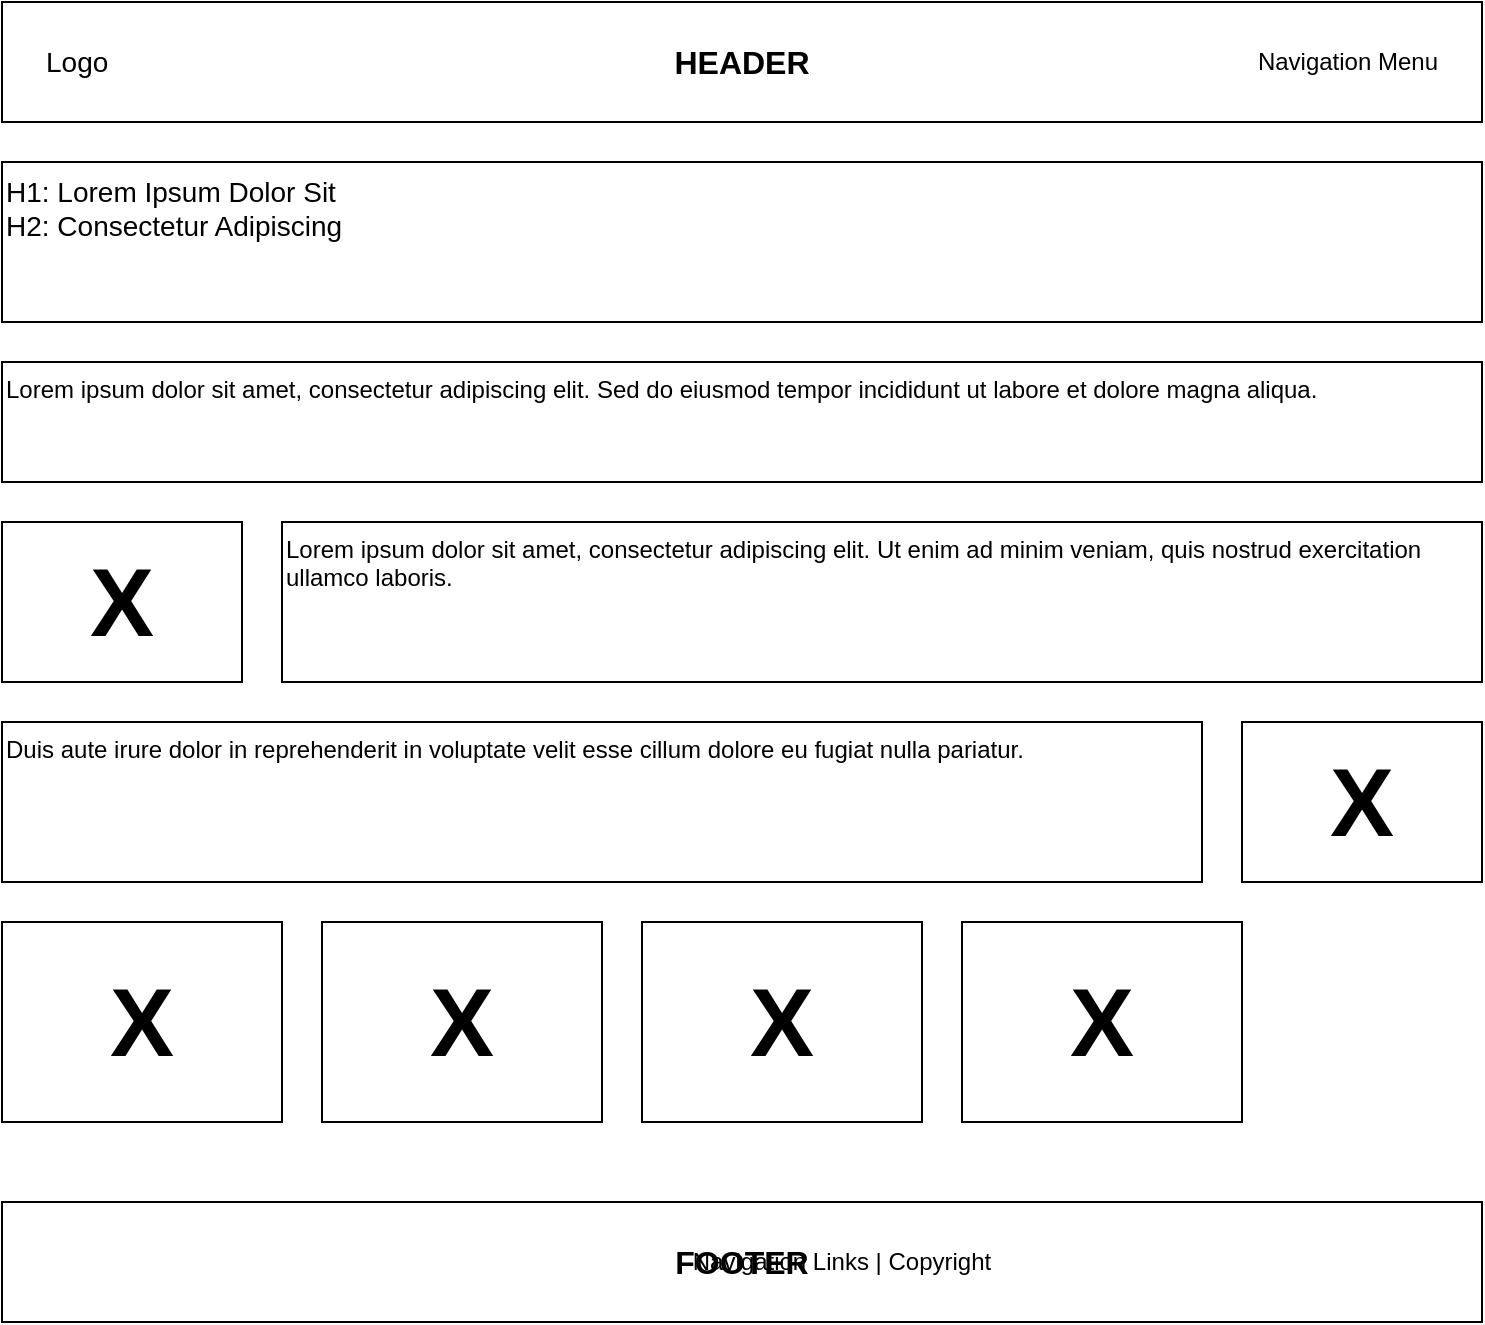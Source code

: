<mxfile>
    <diagram id="home-page" name="Home Page">
        <mxGraphModel dx="837" dy="779" grid="1" gridSize="10" guides="1" tooltips="1" connect="1" arrows="1" fold="1" page="1" pageScale="1" pageWidth="827" pageHeight="1169" math="0" shadow="0">
            <root>
                <mxCell id="0"/>
                <mxCell id="1" parent="0"/>
                <mxCell id="2" value="HEADER" style="rounded=0;whiteSpace=wrap;html=1;fontSize=16;fontStyle=1;fillColor=#ffffff;strokeColor=#000000;" parent="1" vertex="1">
                    <mxGeometry x="40" y="40" width="740" height="60" as="geometry"/>
                </mxCell>
                <mxCell id="3" value="Logo" style="text;html=1;strokeColor=none;fillColor=none;align=left;verticalAlign=middle;whiteSpace=wrap;rounded=0;fontSize=14;" parent="1" vertex="1">
                    <mxGeometry x="60" y="55" width="100" height="30" as="geometry"/>
                </mxCell>
                <mxCell id="4" value="Navigation Menu" style="text;html=1;strokeColor=none;fillColor=none;align=right;verticalAlign=middle;whiteSpace=wrap;rounded=0;fontSize=12;" parent="1" vertex="1">
                    <mxGeometry x="620" y="55" width="140" height="30" as="geometry"/>
                </mxCell>
                <mxCell id="5" value="H1: Lorem Ipsum Dolor Sit&lt;br&gt;H2: Consectetur Adipiscing" style="rounded=0;whiteSpace=wrap;html=1;fontSize=14;align=left;verticalAlign=top;fillColor=#ffffff;strokeColor=#000000;" parent="1" vertex="1">
                    <mxGeometry x="40" y="120" width="740" height="80" as="geometry"/>
                </mxCell>
                <mxCell id="6" value="Lorem ipsum dolor sit amet, consectetur adipiscing elit. Sed do eiusmod tempor incididunt ut labore et dolore magna aliqua." style="rounded=0;whiteSpace=wrap;html=1;fontSize=12;align=left;verticalAlign=top;fillColor=#ffffff;strokeColor=#000000;" parent="1" vertex="1">
                    <mxGeometry x="40" y="220" width="740" height="60" as="geometry"/>
                </mxCell>
                <mxCell id="7" value="X" style="rounded=0;whiteSpace=wrap;html=1;fontSize=48;fillColor=#ffffff;strokeColor=#000000;fontStyle=1" parent="1" vertex="1">
                    <mxGeometry x="40" y="300" width="120" height="80" as="geometry"/>
                </mxCell>
                <mxCell id="8" value="Lorem ipsum dolor sit amet, consectetur adipiscing elit. Ut enim ad minim veniam, quis nostrud exercitation ullamco laboris." style="rounded=0;whiteSpace=wrap;html=1;fontSize=12;align=left;verticalAlign=top;fillColor=#ffffff;strokeColor=#000000;" parent="1" vertex="1">
                    <mxGeometry x="180" y="300" width="600" height="80" as="geometry"/>
                </mxCell>
                <mxCell id="9" value="X" style="rounded=0;whiteSpace=wrap;html=1;fontSize=48;fillColor=#ffffff;strokeColor=#000000;fontStyle=1" parent="1" vertex="1">
                    <mxGeometry x="660" y="400" width="120" height="80" as="geometry"/>
                </mxCell>
                <mxCell id="10" value="Duis aute irure dolor in reprehenderit in voluptate velit esse cillum dolore eu fugiat nulla pariatur." style="rounded=0;whiteSpace=wrap;html=1;fontSize=12;align=left;verticalAlign=top;fillColor=#ffffff;strokeColor=#000000;" parent="1" vertex="1">
                    <mxGeometry x="40" y="400" width="600" height="80" as="geometry"/>
                </mxCell>
                <mxCell id="11" value="X" style="rounded=0;whiteSpace=wrap;html=1;fontSize=48;fillColor=#ffffff;strokeColor=#000000;fontStyle=1" parent="1" vertex="1">
                    <mxGeometry x="40" y="500" width="140" height="100" as="geometry"/>
                </mxCell>
                <mxCell id="12" value="X" style="rounded=0;whiteSpace=wrap;html=1;fontSize=48;fillColor=#ffffff;strokeColor=#000000;fontStyle=1" parent="1" vertex="1">
                    <mxGeometry x="200" y="500" width="140" height="100" as="geometry"/>
                </mxCell>
                <mxCell id="13" value="X" style="rounded=0;whiteSpace=wrap;html=1;fontSize=48;fillColor=#ffffff;strokeColor=#000000;fontStyle=1" parent="1" vertex="1">
                    <mxGeometry x="360" y="500" width="140" height="100" as="geometry"/>
                </mxCell>
                <mxCell id="14" value="X" style="rounded=0;whiteSpace=wrap;html=1;fontSize=48;fillColor=#ffffff;strokeColor=#000000;fontStyle=1" parent="1" vertex="1">
                    <mxGeometry x="520" y="500" width="140" height="100" as="geometry"/>
                </mxCell>
                <mxCell id="15" value="FOOTER" style="rounded=0;whiteSpace=wrap;html=1;fontSize=16;fontStyle=1;fillColor=#ffffff;strokeColor=#000000;" parent="1" vertex="1">
                    <mxGeometry x="40" y="640" width="740" height="60" as="geometry"/>
                </mxCell>
                <mxCell id="16" value="Navigation Links | Copyright" style="text;html=1;strokeColor=none;fillColor=none;align=center;verticalAlign=middle;whiteSpace=wrap;rounded=0;fontSize=12;" parent="1" vertex="1">
                    <mxGeometry x="360" y="655" width="200" height="30" as="geometry"/>
                </mxCell>
            </root>
        </mxGraphModel>
    </diagram>
    <diagram id="about-page" name="About Page">
        <mxGraphModel dx="837" dy="779" grid="1" gridSize="10" guides="1" tooltips="1" connect="1" arrows="1" fold="1" page="1" pageScale="1" pageWidth="827" pageHeight="1169" math="0" shadow="0">
            <root>
                <mxCell id="0"/>
                <mxCell id="1" parent="0"/>
                <mxCell id="2" value="HEADER" style="rounded=0;whiteSpace=wrap;html=1;fontSize=16;fontStyle=1;fillColor=#ffffff;strokeColor=#000000;" parent="1" vertex="1">
                    <mxGeometry x="40" y="40" width="740" height="60" as="geometry"/>
                </mxCell>
                <mxCell id="3" value="H1: Lorem Ipsum Dolor&lt;br&gt;H2: Consectetur Adipiscing" style="rounded=0;whiteSpace=wrap;html=1;fontSize=14;align=left;verticalAlign=top;fillColor=#ffffff;strokeColor=#000000;" parent="1" vertex="1">
                    <mxGeometry x="40" y="120" width="740" height="80" as="geometry"/>
                </mxCell>
                <mxCell id="4" value="X" style="rounded=0;whiteSpace=wrap;html=1;fontSize=48;fillColor=#ffffff;strokeColor=#000000;fontStyle=1" parent="1" vertex="1">
                    <mxGeometry x="40" y="220" width="120" height="80" as="geometry"/>
                </mxCell>
                <mxCell id="5" value="Lorem ipsum dolor sit amet, consectetur adipiscing elit. Sed do eiusmod tempor incididunt ut labore et dolore magna aliqua." style="rounded=0;whiteSpace=wrap;html=1;fontSize=12;align=left;verticalAlign=top;fillColor=#ffffff;strokeColor=#000000;" parent="1" vertex="1">
                    <mxGeometry x="180" y="220" width="600" height="80" as="geometry"/>
                </mxCell>
                <mxCell id="6" value="X" style="rounded=0;whiteSpace=wrap;html=1;fontSize=48;fillColor=#ffffff;strokeColor=#000000;fontStyle=1" parent="1" vertex="1">
                    <mxGeometry x="660" y="320" width="120" height="80" as="geometry"/>
                </mxCell>
                <mxCell id="7" value="Ut enim ad minim veniam, quis nostrud exercitation ullamco laboris nisi ut aliquip ex ea commodo consequat." style="rounded=0;whiteSpace=wrap;html=1;fontSize=12;align=left;verticalAlign=top;fillColor=#ffffff;strokeColor=#000000;" parent="1" vertex="1">
                    <mxGeometry x="40" y="320" width="600" height="80" as="geometry"/>
                </mxCell>
                <mxCell id="8" value="X" style="rounded=0;whiteSpace=wrap;html=1;fontSize=48;fillColor=#ffffff;strokeColor=#000000;fontStyle=1" parent="1" vertex="1">
                    <mxGeometry x="40" y="420" width="140" height="100" as="geometry"/>
                </mxCell>
                <mxCell id="9" value="X" style="rounded=0;whiteSpace=wrap;html=1;fontSize=48;fillColor=#ffffff;strokeColor=#000000;fontStyle=1" parent="1" vertex="1">
                    <mxGeometry x="200" y="420" width="140" height="100" as="geometry"/>
                </mxCell>
                <mxCell id="10" value="X" style="rounded=0;whiteSpace=wrap;html=1;fontSize=48;fillColor=#ffffff;strokeColor=#000000;fontStyle=1" parent="1" vertex="1">
                    <mxGeometry x="360" y="420" width="140" height="100" as="geometry"/>
                </mxCell>
                <mxCell id="11" value="X" style="rounded=0;whiteSpace=wrap;html=1;fontSize=48;fillColor=#ffffff;strokeColor=#000000;fontStyle=1" parent="1" vertex="1">
                    <mxGeometry x="520" y="420" width="140" height="100" as="geometry"/>
                </mxCell>
                <mxCell id="12" value="FOOTER" style="rounded=0;whiteSpace=wrap;html=1;fontSize=16;fontStyle=1;fillColor=#ffffff;strokeColor=#000000;" parent="1" vertex="1">
                    <mxGeometry x="40" y="540" width="740" height="60" as="geometry"/>
                </mxCell>
            </root>
        </mxGraphModel>
    </diagram>
    <diagram id="projects-page" name="Projects Page">
        <mxGraphModel dx="837" dy="779" grid="1" gridSize="10" guides="1" tooltips="1" connect="1" arrows="1" fold="1" page="1" pageScale="1" pageWidth="827" pageHeight="1169" math="0" shadow="0">
            <root>
                <mxCell id="0"/>
                <mxCell id="1" parent="0"/>
                <mxCell id="2" value="HEADER" style="rounded=0;whiteSpace=wrap;html=1;fontSize=16;fontStyle=1;fillColor=#ffffff;strokeColor=#000000;" parent="1" vertex="1">
                    <mxGeometry x="40" y="40" width="740" height="60" as="geometry"/>
                </mxCell>
                <mxCell id="3" value="H1: Lorem Ipsum Project&lt;br&gt;H2: Consectetur Adipiscing" style="rounded=0;whiteSpace=wrap;html=1;fontSize=14;align=left;verticalAlign=top;fillColor=#ffffff;strokeColor=#000000;" parent="1" vertex="1">
                    <mxGeometry x="40" y="120" width="740" height="80" as="geometry"/>
                </mxCell>
                <mxCell id="4" value="X" style="rounded=0;whiteSpace=wrap;html=1;fontSize=48;fillColor=#ffffff;strokeColor=#000000;fontStyle=1" parent="1" vertex="1">
                    <mxGeometry x="660" y="220" width="120" height="80" as="geometry"/>
                </mxCell>
                <mxCell id="5" value="Lorem ipsum dolor sit amet, consectetur adipiscing elit. Sed do eiusmod tempor incididunt ut labore et dolore magna aliqua." style="rounded=0;whiteSpace=wrap;html=1;fontSize=12;align=left;verticalAlign=top;fillColor=#ffffff;strokeColor=#000000;" parent="1" vertex="1">
                    <mxGeometry x="40" y="220" width="600" height="80" as="geometry"/>
                </mxCell>
                <mxCell id="6" value="X" style="rounded=0;whiteSpace=wrap;html=1;fontSize=48;fillColor=#ffffff;strokeColor=#000000;fontStyle=1" parent="1" vertex="1">
                    <mxGeometry x="40" y="320" width="120" height="80" as="geometry"/>
                </mxCell>
                <mxCell id="7" value="Ut enim ad minim veniam, quis nostrud exercitation ullamco laboris nisi ut aliquip ex ea commodo consequat." style="rounded=0;whiteSpace=wrap;html=1;fontSize=12;align=left;verticalAlign=top;fillColor=#ffffff;strokeColor=#000000;" parent="1" vertex="1">
                    <mxGeometry x="180" y="320" width="600" height="80" as="geometry"/>
                </mxCell>
                <mxCell id="8" value="X" style="rounded=0;whiteSpace=wrap;html=1;fontSize=48;fillColor=#ffffff;strokeColor=#000000;fontStyle=1" parent="1" vertex="1">
                    <mxGeometry x="40" y="420" width="140" height="100" as="geometry"/>
                </mxCell>
                <mxCell id="9" value="X" style="rounded=0;whiteSpace=wrap;html=1;fontSize=48;fillColor=#ffffff;strokeColor=#000000;fontStyle=1" parent="1" vertex="1">
                    <mxGeometry x="200" y="420" width="140" height="100" as="geometry"/>
                </mxCell>
                <mxCell id="10" value="X" style="rounded=0;whiteSpace=wrap;html=1;fontSize=48;fillColor=#ffffff;strokeColor=#000000;fontStyle=1" parent="1" vertex="1">
                    <mxGeometry x="360" y="420" width="140" height="100" as="geometry"/>
                </mxCell>
                <mxCell id="11" value="X" style="rounded=0;whiteSpace=wrap;html=1;fontSize=48;fillColor=#ffffff;strokeColor=#000000;fontStyle=1" parent="1" vertex="1">
                    <mxGeometry x="520" y="420" width="140" height="100" as="geometry"/>
                </mxCell>
                <mxCell id="12" value="FOOTER" style="rounded=0;whiteSpace=wrap;html=1;fontSize=16;fontStyle=1" parent="1" vertex="1">
                    <mxGeometry x="40" y="540" width="740" height="60" as="geometry"/>
                </mxCell>
            </root>
        </mxGraphModel>
    </diagram>
    <diagram id="skills-page" name="Skills Page">
        <mxGraphModel dx="837" dy="779" grid="1" gridSize="10" guides="1" tooltips="1" connect="1" arrows="1" fold="1" page="1" pageScale="1" pageWidth="827" pageHeight="1169" math="0" shadow="0">
            <root>
                <mxCell id="0"/>
                <mxCell id="1" parent="0"/>
                <mxCell id="2" value="HEADER" style="rounded=0;whiteSpace=wrap;html=1;fontSize=16;fontStyle=1" parent="1" vertex="1">
                    <mxGeometry x="40" y="40" width="740" height="60" as="geometry"/>
                </mxCell>
                <mxCell id="3" value="H1: Lorem Ipsum Skills&lt;br&gt;H2: Consectetur Adipiscing" style="rounded=0;whiteSpace=wrap;html=1;fontSize=14;align=left;verticalAlign=top;fillColor=#ffffff;strokeColor=#000000;" parent="1" vertex="1">
                    <mxGeometry x="40" y="120" width="740" height="80" as="geometry"/>
                </mxCell>
                <mxCell id="4" value="X" style="rounded=0;whiteSpace=wrap;html=1;fontSize=48;fillColor=#ffffff;strokeColor=#000000;fontStyle=1" parent="1" vertex="1">
                    <mxGeometry x="40" y="220" width="120" height="80" as="geometry"/>
                </mxCell>
                <mxCell id="5" value="Lorem ipsum dolor sit amet, consectetur adipiscing elit. Sed do eiusmod tempor incididunt ut labore et dolore magna aliqua." style="rounded=0;whiteSpace=wrap;html=1;fontSize=12;align=left;verticalAlign=top;fillColor=#ffffff;strokeColor=#000000;" parent="1" vertex="1">
                    <mxGeometry x="180" y="220" width="600" height="80" as="geometry"/>
                </mxCell>
                <mxCell id="6" value="X" style="rounded=0;whiteSpace=wrap;html=1;fontSize=48;fillColor=#ffffff;strokeColor=#000000;fontStyle=1" parent="1" vertex="1">
                    <mxGeometry x="660" y="320" width="120" height="80" as="geometry"/>
                </mxCell>
                <mxCell id="7" value="Ut enim ad minim veniam, quis nostrud exercitation ullamco laboris nisi ut aliquip ex ea commodo consequat." style="rounded=0;whiteSpace=wrap;html=1;fontSize=12;align=left;verticalAlign=top;fillColor=#ffffff;strokeColor=#000000;" parent="1" vertex="1">
                    <mxGeometry x="40" y="320" width="600" height="80" as="geometry"/>
                </mxCell>
                <mxCell id="8" value="X" style="rounded=0;whiteSpace=wrap;html=1;fontSize=48;fillColor=#ffffff;strokeColor=#000000;fontStyle=1" parent="1" vertex="1">
                    <mxGeometry x="40" y="420" width="140" height="100" as="geometry"/>
                </mxCell>
                <mxCell id="9" value="X" style="rounded=0;whiteSpace=wrap;html=1;fontSize=48;fillColor=#ffffff;strokeColor=#000000;fontStyle=1" parent="1" vertex="1">
                    <mxGeometry x="200" y="420" width="140" height="100" as="geometry"/>
                </mxCell>
                <mxCell id="10" value="X" style="rounded=0;whiteSpace=wrap;html=1;fontSize=48;fillColor=#ffffff;strokeColor=#000000;fontStyle=1" parent="1" vertex="1">
                    <mxGeometry x="360" y="420" width="140" height="100" as="geometry"/>
                </mxCell>
                <mxCell id="11" value="X" style="rounded=0;whiteSpace=wrap;html=1;fontSize=48;fillColor=#ffffff;strokeColor=#000000;fontStyle=1" parent="1" vertex="1">
                    <mxGeometry x="520" y="420" width="140" height="100" as="geometry"/>
                </mxCell>
                <mxCell id="12" value="FOOTER" style="rounded=0;whiteSpace=wrap;html=1;fontSize=16;fontStyle=1" parent="1" vertex="1">
                    <mxGeometry x="40" y="540" width="740" height="60" as="geometry"/>
                </mxCell>
            </root>
        </mxGraphModel>
    </diagram>
    <diagram id="contact-page" name="Contact Page">
        <mxGraphModel dx="837" dy="779" grid="1" gridSize="10" guides="1" tooltips="1" connect="1" arrows="1" fold="1" page="1" pageScale="1" pageWidth="827" pageHeight="1169" math="0" shadow="0">
            <root>
                <mxCell id="0"/>
                <mxCell id="1" parent="0"/>
                <mxCell id="2" value="HEADER" style="rounded=0;whiteSpace=wrap;html=1;fontSize=16;fontStyle=1" parent="1" vertex="1">
                    <mxGeometry x="40" y="40" width="740" height="60" as="geometry"/>
                </mxCell>
                <mxCell id="3" value="H1: Lorem Ipsum Contact&lt;br&gt;H2: Consectetur Adipiscing" style="rounded=0;whiteSpace=wrap;html=1;fontSize=14;align=left;verticalAlign=top;fillColor=#ffffff;strokeColor=#000000;" parent="1" vertex="1">
                    <mxGeometry x="40" y="120" width="740" height="80" as="geometry"/>
                </mxCell>
                <mxCell id="4" value="X" style="rounded=0;whiteSpace=wrap;html=1;fontSize=48;fillColor=#ffffff;strokeColor=#000000;fontStyle=1" parent="1" vertex="1">
                    <mxGeometry x="660" y="220" width="120" height="80" as="geometry"/>
                </mxCell>
                <mxCell id="5" value="Lorem ipsum dolor sit amet, consectetur adipiscing elit. Sed do eiusmod tempor incididunt ut labore et dolore magna aliqua." style="rounded=0;whiteSpace=wrap;html=1;fontSize=12;align=left;verticalAlign=top;fillColor=#ffffff;strokeColor=#000000;" parent="1" vertex="1">
                    <mxGeometry x="40" y="220" width="600" height="80" as="geometry"/>
                </mxCell>
                <mxCell id="6" value="X" style="rounded=0;whiteSpace=wrap;html=1;fontSize=48;fillColor=#ffffff;strokeColor=#000000;fontStyle=1" parent="1" vertex="1">
                    <mxGeometry x="40" y="320" width="120" height="80" as="geometry"/>
                </mxCell>
                <mxCell id="7" value="Ut enim ad minim veniam, quis nostrud exercitation ullamco laboris nisi ut aliquip ex ea commodo consequat." style="rounded=0;whiteSpace=wrap;html=1;fontSize=12;align=left;verticalAlign=top;fillColor=#ffffff;strokeColor=#000000;" parent="1" vertex="1">
                    <mxGeometry x="180" y="320" width="600" height="80" as="geometry"/>
                </mxCell>
                <mxCell id="8" value="X" style="rounded=0;whiteSpace=wrap;html=1;fontSize=48;fillColor=#ffffff;strokeColor=#000000;fontStyle=1" parent="1" vertex="1">
                    <mxGeometry x="40" y="420" width="140" height="100" as="geometry"/>
                </mxCell>
                <mxCell id="9" value="X" style="rounded=0;whiteSpace=wrap;html=1;fontSize=48;fillColor=#ffffff;strokeColor=#000000;fontStyle=1" parent="1" vertex="1">
                    <mxGeometry x="200" y="420" width="140" height="100" as="geometry"/>
                </mxCell>
                <mxCell id="10" value="X" style="rounded=0;whiteSpace=wrap;html=1;fontSize=48;fillColor=#ffffff;strokeColor=#000000;fontStyle=1" parent="1" vertex="1">
                    <mxGeometry x="360" y="420" width="140" height="100" as="geometry"/>
                </mxCell>
                <mxCell id="11" value="X" style="rounded=0;whiteSpace=wrap;html=1;fontSize=48;fillColor=#ffffff;strokeColor=#000000;fontStyle=1" parent="1" vertex="1">
                    <mxGeometry x="520" y="420" width="140" height="100" as="geometry"/>
                </mxCell>
                <mxCell id="12" value="FOOTER" style="rounded=0;whiteSpace=wrap;html=1;fontSize=16;fontStyle=1" parent="1" vertex="1">
                    <mxGeometry x="40" y="540" width="740" height="60" as="geometry"/>
                </mxCell>
            </root>
        </mxGraphModel>
    </diagram>
</mxfile>